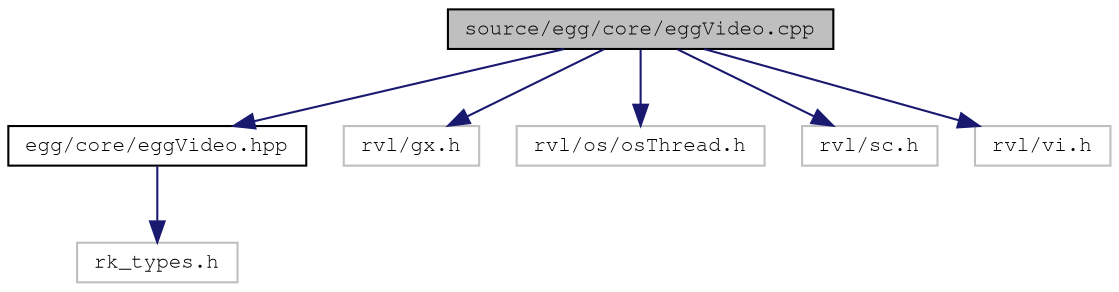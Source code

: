 digraph "source/egg/core/eggVideo.cpp"
{
 // LATEX_PDF_SIZE
  edge [fontname="FreeMono",fontsize="10",labelfontname="FreeMono",labelfontsize="10"];
  node [fontname="FreeMono",fontsize="10",shape=record];
  Node1 [label="source/egg/core/eggVideo.cpp",height=0.2,width=0.4,color="black", fillcolor="grey75", style="filled", fontcolor="black",tooltip="Implementations for the EGG video / render manager."];
  Node1 -> Node2 [color="midnightblue",fontsize="10",style="solid",fontname="FreeMono"];
  Node2 [label="egg/core/eggVideo.hpp",height=0.2,width=0.4,color="black", fillcolor="white", style="filled",URL="$egg_video_8hpp.html",tooltip=" "];
  Node2 -> Node3 [color="midnightblue",fontsize="10",style="solid",fontname="FreeMono"];
  Node3 [label="rk_types.h",height=0.2,width=0.4,color="grey75", fillcolor="white", style="filled",tooltip=" "];
  Node1 -> Node4 [color="midnightblue",fontsize="10",style="solid",fontname="FreeMono"];
  Node4 [label="rvl/gx.h",height=0.2,width=0.4,color="grey75", fillcolor="white", style="filled",tooltip=" "];
  Node1 -> Node5 [color="midnightblue",fontsize="10",style="solid",fontname="FreeMono"];
  Node5 [label="rvl/os/osThread.h",height=0.2,width=0.4,color="grey75", fillcolor="white", style="filled",tooltip=" "];
  Node1 -> Node6 [color="midnightblue",fontsize="10",style="solid",fontname="FreeMono"];
  Node6 [label="rvl/sc.h",height=0.2,width=0.4,color="grey75", fillcolor="white", style="filled",tooltip=" "];
  Node1 -> Node7 [color="midnightblue",fontsize="10",style="solid",fontname="FreeMono"];
  Node7 [label="rvl/vi.h",height=0.2,width=0.4,color="grey75", fillcolor="white", style="filled",tooltip=" "];
}
